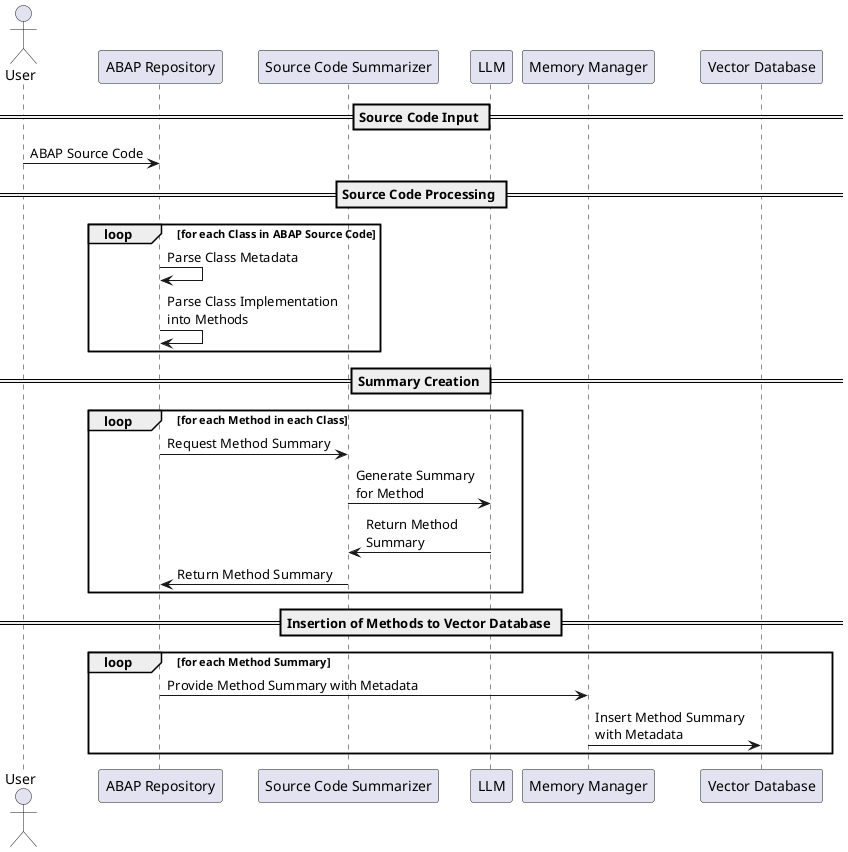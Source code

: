 @startuml ABAPRepositoryPreparationStep

actor User

participant "ABAP Repository" as Repo
participant "Source Code Summarizer" as Summarizer
participant "LLM" as LLM
participant "Memory Manager" as Manager
participant "Vector Database" as DB

== Source Code Input ==
User -> Repo: ABAP Source Code

== Source Code Processing ==
loop for each Class in ABAP Source Code
    Repo -> Repo: Parse Class Metadata
    Repo -> Repo: Parse Class Implementation \ninto Methods
end

== Summary Creation ==
loop for each Method in each Class
    Repo -> Summarizer: Request Method Summary 
    Summarizer -> LLM: Generate Summary\nfor Method
    LLM -> Summarizer: Return Method\nSummary
    Summarizer -> Repo: Return Method Summary
end

== Insertion of Methods to Vector Database ==
loop for each Method Summary
    Repo -> Manager: Provide Method Summary with Metadata
    Manager -> DB: Insert Method Summary\nwith Metadata
end

@enduml
